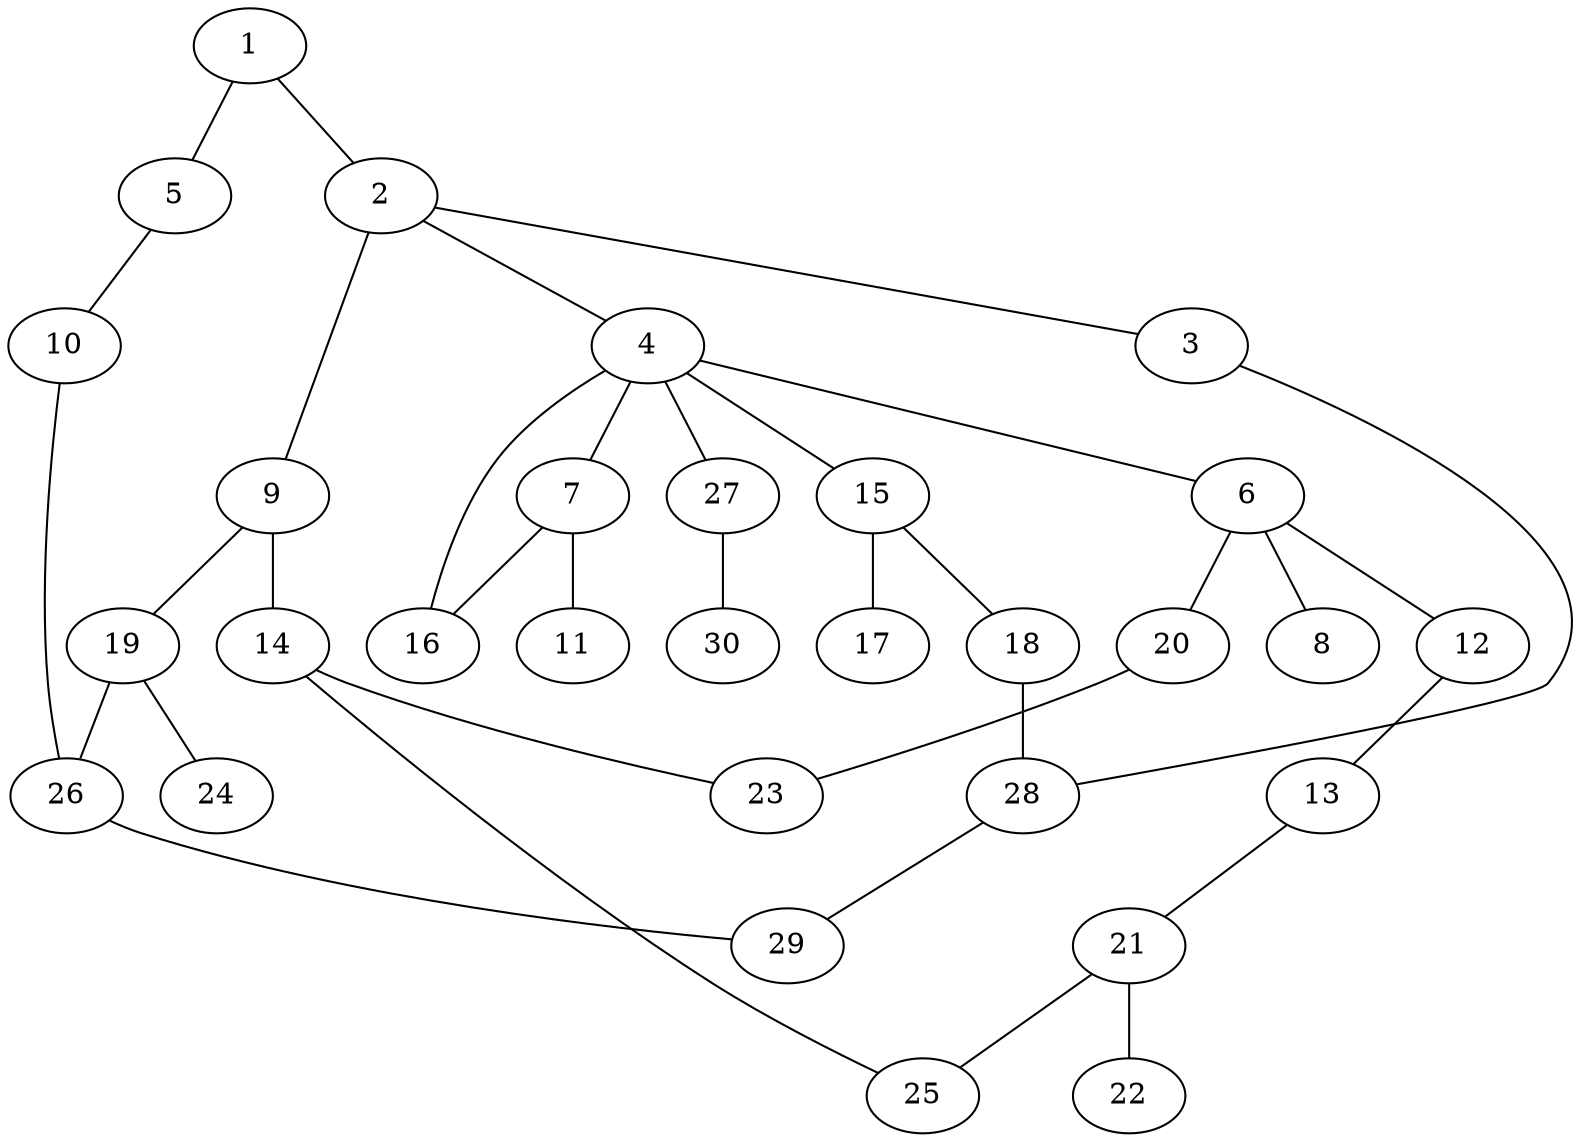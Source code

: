 graph graphname {1--2
1--5
2--3
2--4
2--9
3--28
4--6
4--7
4--15
4--16
4--27
5--10
6--8
6--12
6--20
7--11
7--16
9--14
9--19
10--26
12--13
13--21
14--23
14--25
15--17
15--18
18--28
19--24
19--26
20--23
21--22
21--25
26--29
27--30
28--29
}